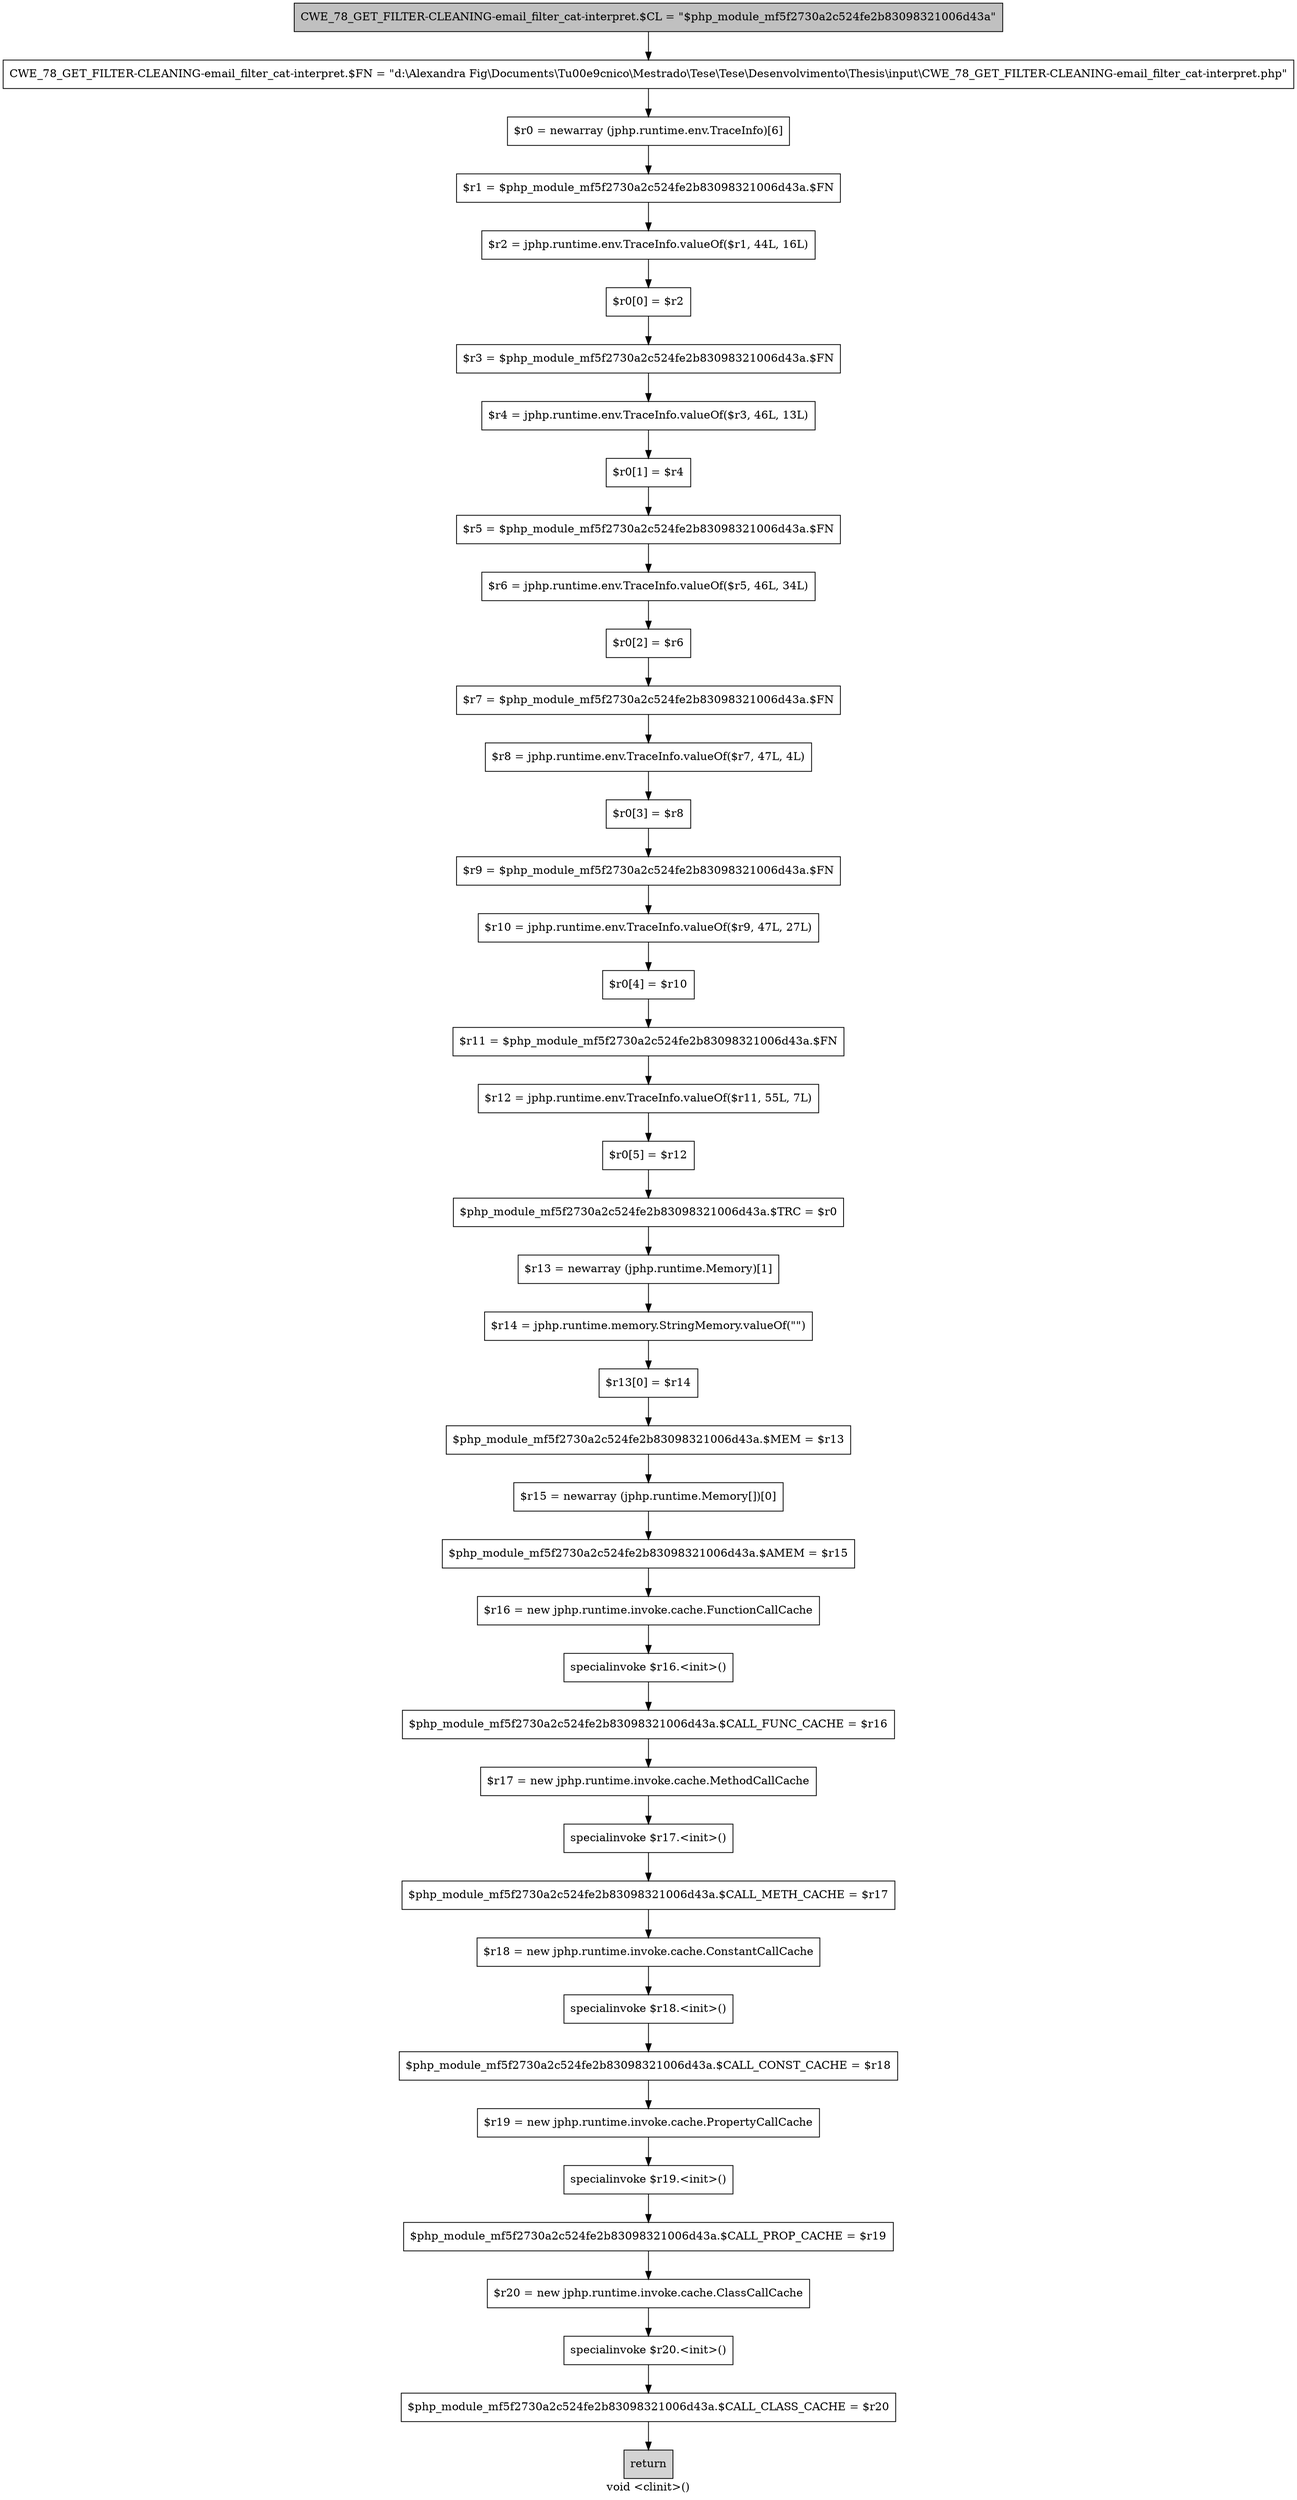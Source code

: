 digraph "void <clinit>()" {
    label="void <clinit>()";
    node [shape=box];
    "0" [style=filled,fillcolor=gray,label="CWE_78_GET_FILTER-CLEANING-email_filter_cat-interpret.$CL = \"$php_module_mf5f2730a2c524fe2b83098321006d43a\"",];
    "1" [label="CWE_78_GET_FILTER-CLEANING-email_filter_cat-interpret.$FN = \"d:\\Alexandra Fig\\Documents\\T\u00e9cnico\\Mestrado\\Tese\\Tese\\Desenvolvimento\\Thesis\\input\\CWE_78_GET_FILTER-CLEANING-email_filter_cat-interpret.php\"",];
    "0"->"1";
    "2" [label="$r0 = newarray (jphp.runtime.env.TraceInfo)[6]",];
    "1"->"2";
    "3" [label="$r1 = $php_module_mf5f2730a2c524fe2b83098321006d43a.$FN",];
    "2"->"3";
    "4" [label="$r2 = jphp.runtime.env.TraceInfo.valueOf($r1, 44L, 16L)",];
    "3"->"4";
    "5" [label="$r0[0] = $r2",];
    "4"->"5";
    "6" [label="$r3 = $php_module_mf5f2730a2c524fe2b83098321006d43a.$FN",];
    "5"->"6";
    "7" [label="$r4 = jphp.runtime.env.TraceInfo.valueOf($r3, 46L, 13L)",];
    "6"->"7";
    "8" [label="$r0[1] = $r4",];
    "7"->"8";
    "9" [label="$r5 = $php_module_mf5f2730a2c524fe2b83098321006d43a.$FN",];
    "8"->"9";
    "10" [label="$r6 = jphp.runtime.env.TraceInfo.valueOf($r5, 46L, 34L)",];
    "9"->"10";
    "11" [label="$r0[2] = $r6",];
    "10"->"11";
    "12" [label="$r7 = $php_module_mf5f2730a2c524fe2b83098321006d43a.$FN",];
    "11"->"12";
    "13" [label="$r8 = jphp.runtime.env.TraceInfo.valueOf($r7, 47L, 4L)",];
    "12"->"13";
    "14" [label="$r0[3] = $r8",];
    "13"->"14";
    "15" [label="$r9 = $php_module_mf5f2730a2c524fe2b83098321006d43a.$FN",];
    "14"->"15";
    "16" [label="$r10 = jphp.runtime.env.TraceInfo.valueOf($r9, 47L, 27L)",];
    "15"->"16";
    "17" [label="$r0[4] = $r10",];
    "16"->"17";
    "18" [label="$r11 = $php_module_mf5f2730a2c524fe2b83098321006d43a.$FN",];
    "17"->"18";
    "19" [label="$r12 = jphp.runtime.env.TraceInfo.valueOf($r11, 55L, 7L)",];
    "18"->"19";
    "20" [label="$r0[5] = $r12",];
    "19"->"20";
    "21" [label="$php_module_mf5f2730a2c524fe2b83098321006d43a.$TRC = $r0",];
    "20"->"21";
    "22" [label="$r13 = newarray (jphp.runtime.Memory)[1]",];
    "21"->"22";
    "23" [label="$r14 = jphp.runtime.memory.StringMemory.valueOf(\"\")",];
    "22"->"23";
    "24" [label="$r13[0] = $r14",];
    "23"->"24";
    "25" [label="$php_module_mf5f2730a2c524fe2b83098321006d43a.$MEM = $r13",];
    "24"->"25";
    "26" [label="$r15 = newarray (jphp.runtime.Memory[])[0]",];
    "25"->"26";
    "27" [label="$php_module_mf5f2730a2c524fe2b83098321006d43a.$AMEM = $r15",];
    "26"->"27";
    "28" [label="$r16 = new jphp.runtime.invoke.cache.FunctionCallCache",];
    "27"->"28";
    "29" [label="specialinvoke $r16.<init>()",];
    "28"->"29";
    "30" [label="$php_module_mf5f2730a2c524fe2b83098321006d43a.$CALL_FUNC_CACHE = $r16",];
    "29"->"30";
    "31" [label="$r17 = new jphp.runtime.invoke.cache.MethodCallCache",];
    "30"->"31";
    "32" [label="specialinvoke $r17.<init>()",];
    "31"->"32";
    "33" [label="$php_module_mf5f2730a2c524fe2b83098321006d43a.$CALL_METH_CACHE = $r17",];
    "32"->"33";
    "34" [label="$r18 = new jphp.runtime.invoke.cache.ConstantCallCache",];
    "33"->"34";
    "35" [label="specialinvoke $r18.<init>()",];
    "34"->"35";
    "36" [label="$php_module_mf5f2730a2c524fe2b83098321006d43a.$CALL_CONST_CACHE = $r18",];
    "35"->"36";
    "37" [label="$r19 = new jphp.runtime.invoke.cache.PropertyCallCache",];
    "36"->"37";
    "38" [label="specialinvoke $r19.<init>()",];
    "37"->"38";
    "39" [label="$php_module_mf5f2730a2c524fe2b83098321006d43a.$CALL_PROP_CACHE = $r19",];
    "38"->"39";
    "40" [label="$r20 = new jphp.runtime.invoke.cache.ClassCallCache",];
    "39"->"40";
    "41" [label="specialinvoke $r20.<init>()",];
    "40"->"41";
    "42" [label="$php_module_mf5f2730a2c524fe2b83098321006d43a.$CALL_CLASS_CACHE = $r20",];
    "41"->"42";
    "43" [style=filled,fillcolor=lightgray,label="return",];
    "42"->"43";
}
